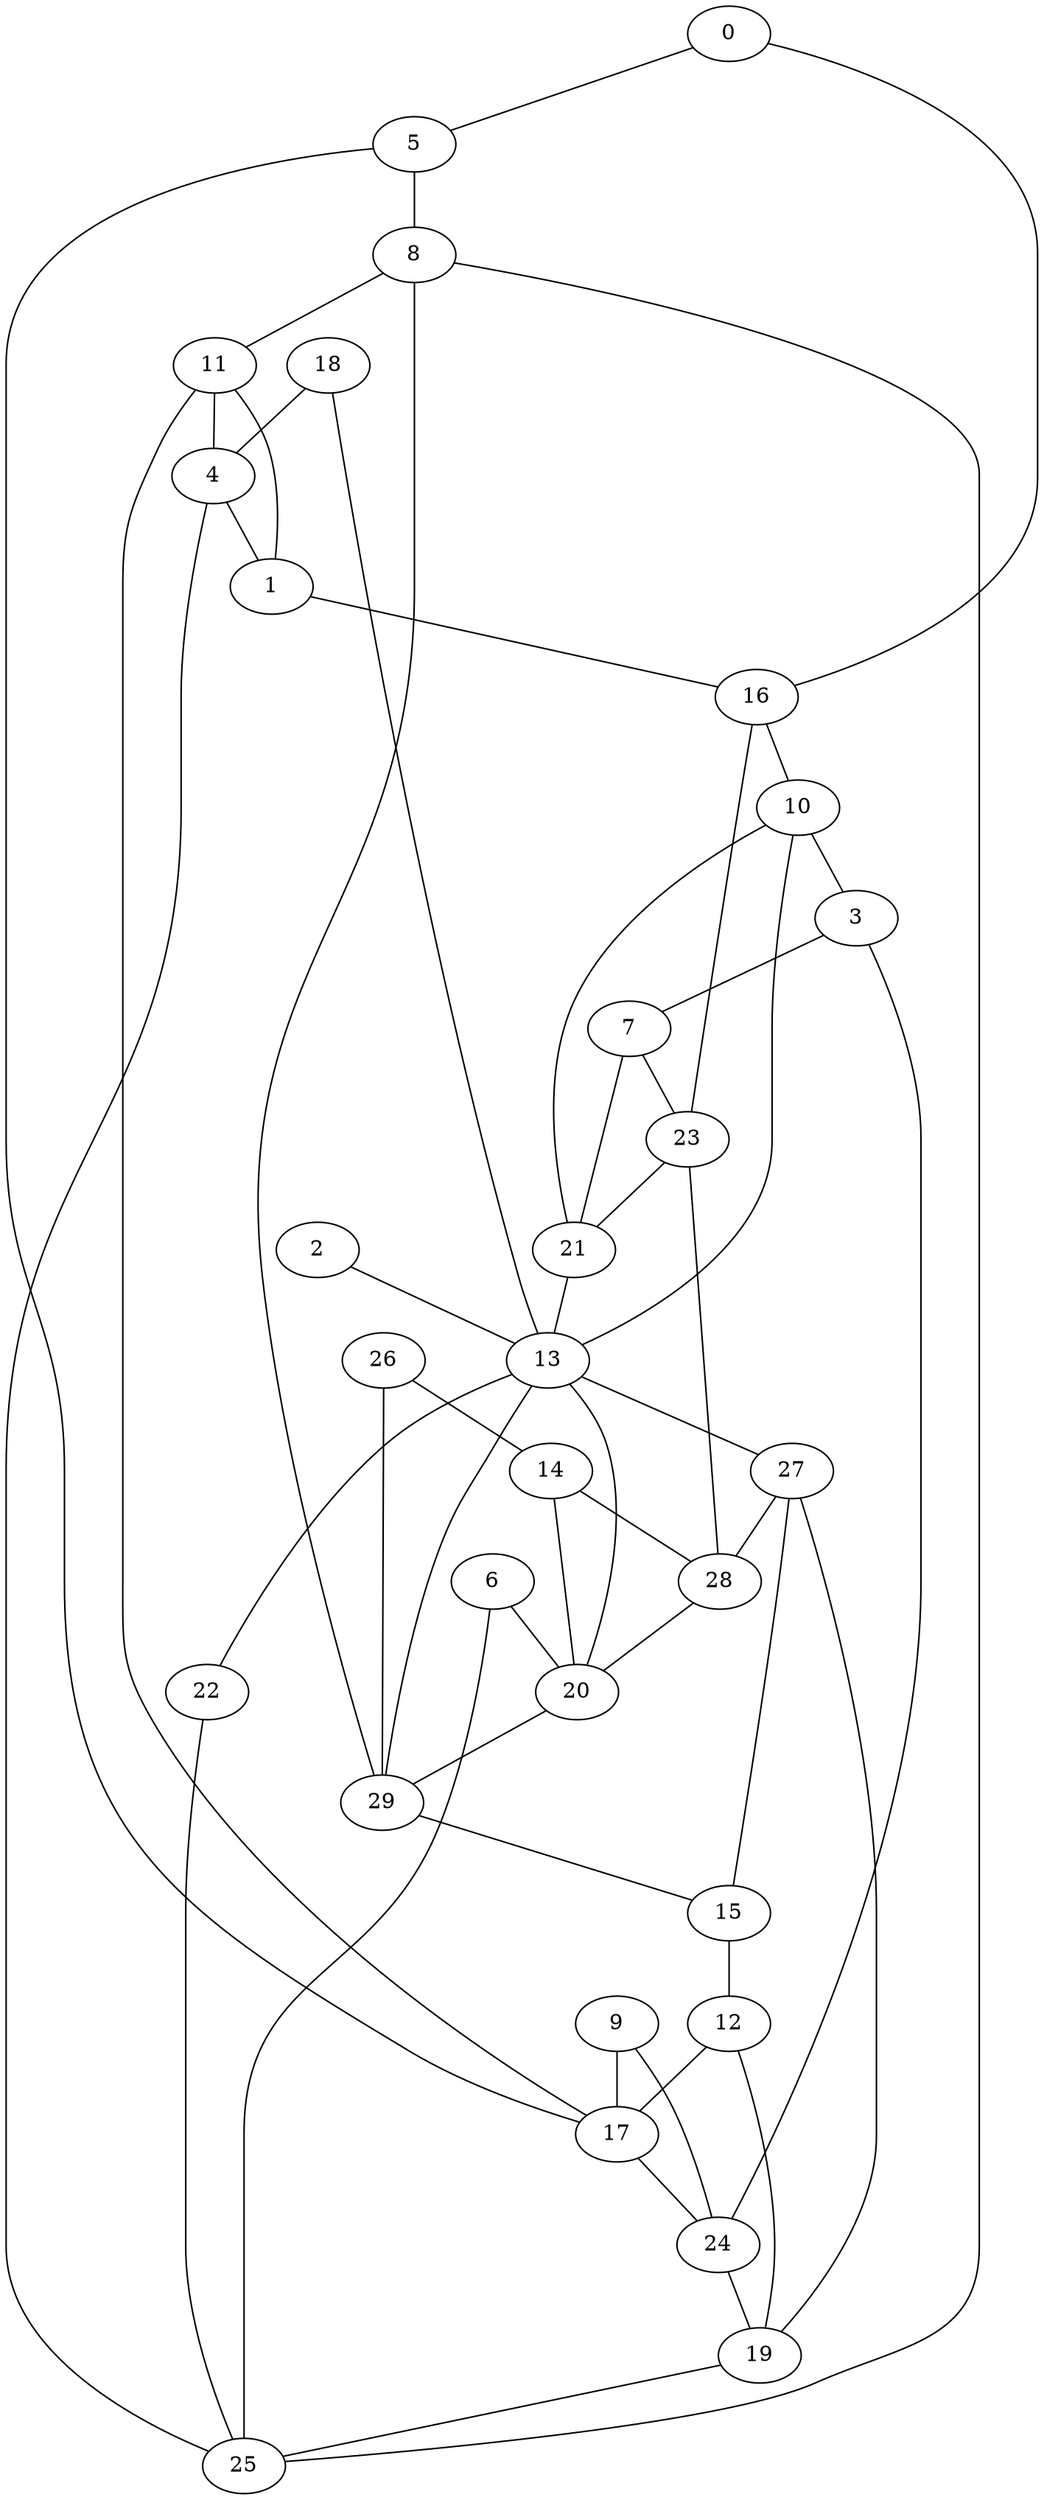 graph {
	0 [label=0]
	1 [label=1]
	2 [label=2]
	3 [label=3]
	4 [label=4]
	5 [label=5]
	6 [label=6]
	7 [label=7]
	8 [label=8]
	9 [label=9]
	10 [label=10]
	11 [label=11]
	12 [label=12]
	13 [label=13]
	14 [label=14]
	15 [label=15]
	16 [label=16]
	17 [label=17]
	18 [label=18]
	19 [label=19]
	20 [label=20]
	21 [label=21]
	22 [label=22]
	23 [label=23]
	24 [label=24]
	25 [label=25]
	26 [label=26]
	27 [label=27]
	28 [label=28]
	29 [label=29]
	0 -- 16
	0 -- 5
	1 -- 16
	2 -- 13
	3 -- 7
	3 -- 24
	4 -- 1
	4 -- 25
	5 -- 17
	5 -- 8
	6 -- 25
	6 -- 20
	7 -- 23
	7 -- 21
	8 -- 11
	8 -- 29
	9 -- 24
	9 -- 17
	10 -- 3
	10 -- 13
	11 -- 1
	11 -- 4
	12 -- 17
	12 -- 19
	13 -- 22
	13 -- 27
	14 -- 28
	14 -- 20
	15 -- 27
	15 -- 12
	16 -- 10
	16 -- 23
	17 -- 11
	17 -- 24
	18 -- 4
	18 -- 13
	19 -- 27
	19 -- 25
	20 -- 29
	20 -- 13
	21 -- 13
	21 -- 10
	22 -- 25
	23 -- 21
	23 -- 28
	24 -- 19
	25 -- 8
	26 -- 29
	26 -- 14
	27 -- 28
	28 -- 20
	29 -- 15
	29 -- 13
}